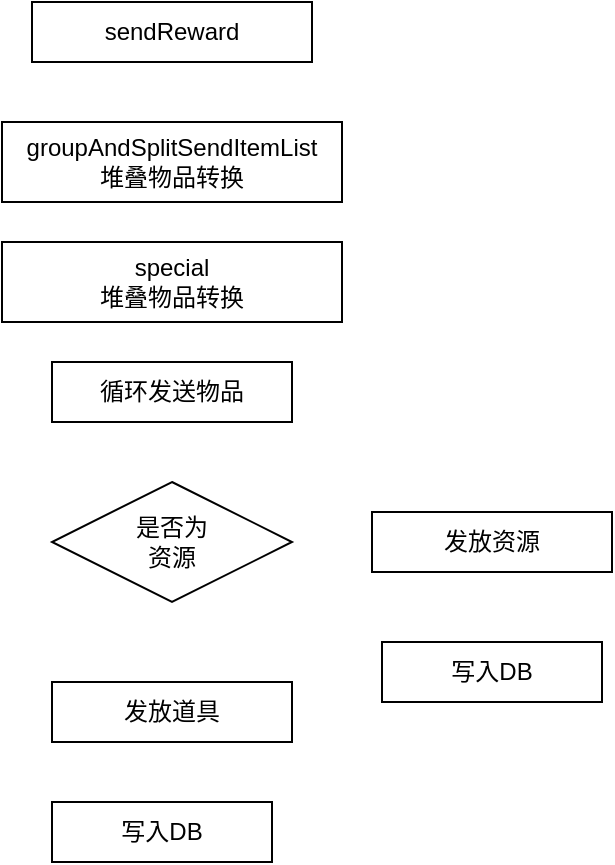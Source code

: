 <mxfile version="21.8.0" type="github">
  <diagram name="第 1 页" id="kzH_K86H7EtC_nT1sYMt">
    <mxGraphModel dx="1434" dy="758" grid="1" gridSize="10" guides="1" tooltips="1" connect="1" arrows="1" fold="1" page="1" pageScale="1" pageWidth="4681" pageHeight="3300" math="0" shadow="0">
      <root>
        <mxCell id="0" />
        <mxCell id="1" parent="0" />
        <mxCell id="UrWgkj2aCOMLwKdR82E0-1" value="sendReward" style="rounded=0;whiteSpace=wrap;html=1;" vertex="1" parent="1">
          <mxGeometry x="370" y="100" width="140" height="30" as="geometry" />
        </mxCell>
        <mxCell id="UrWgkj2aCOMLwKdR82E0-2" value="groupAndSplitSendItemList&lt;br&gt;堆叠物品转换" style="rounded=0;whiteSpace=wrap;html=1;" vertex="1" parent="1">
          <mxGeometry x="355" y="160" width="170" height="40" as="geometry" />
        </mxCell>
        <mxCell id="UrWgkj2aCOMLwKdR82E0-3" value="循环发送物品" style="rounded=0;whiteSpace=wrap;html=1;" vertex="1" parent="1">
          <mxGeometry x="380" y="280" width="120" height="30" as="geometry" />
        </mxCell>
        <mxCell id="UrWgkj2aCOMLwKdR82E0-4" value="发放资源" style="rounded=0;whiteSpace=wrap;html=1;" vertex="1" parent="1">
          <mxGeometry x="540" y="355" width="120" height="30" as="geometry" />
        </mxCell>
        <mxCell id="UrWgkj2aCOMLwKdR82E0-5" value="发放道具" style="rounded=0;whiteSpace=wrap;html=1;" vertex="1" parent="1">
          <mxGeometry x="380" y="440" width="120" height="30" as="geometry" />
        </mxCell>
        <mxCell id="UrWgkj2aCOMLwKdR82E0-6" value="是否为&lt;br&gt;资源" style="rhombus;whiteSpace=wrap;html=1;" vertex="1" parent="1">
          <mxGeometry x="380" y="340" width="120" height="60" as="geometry" />
        </mxCell>
        <mxCell id="UrWgkj2aCOMLwKdR82E0-7" value="写入DB" style="whiteSpace=wrap;html=1;" vertex="1" parent="1">
          <mxGeometry x="380" y="500" width="110" height="30" as="geometry" />
        </mxCell>
        <mxCell id="UrWgkj2aCOMLwKdR82E0-8" value="写入DB" style="whiteSpace=wrap;html=1;" vertex="1" parent="1">
          <mxGeometry x="545" y="420" width="110" height="30" as="geometry" />
        </mxCell>
        <mxCell id="UrWgkj2aCOMLwKdR82E0-9" value="special&lt;br&gt;堆叠物品转换" style="rounded=0;whiteSpace=wrap;html=1;" vertex="1" parent="1">
          <mxGeometry x="355" y="220" width="170" height="40" as="geometry" />
        </mxCell>
      </root>
    </mxGraphModel>
  </diagram>
</mxfile>

